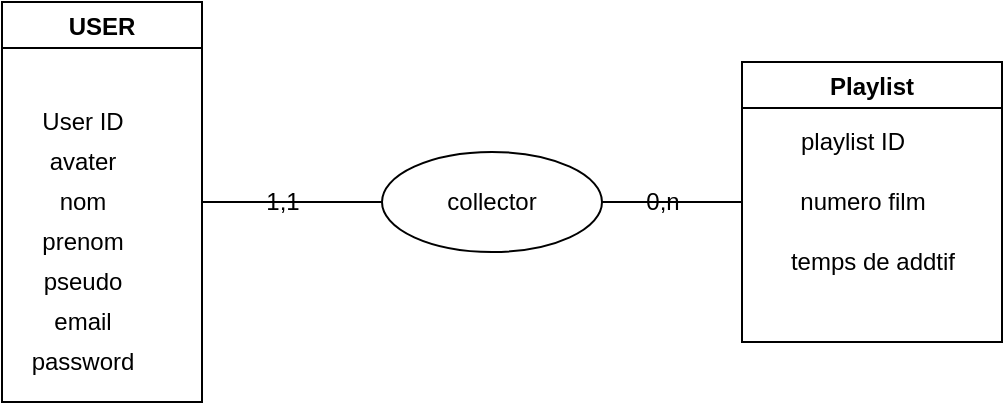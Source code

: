 <mxfile version="15.7.4" type="github">
  <diagram id="igKrxFIecgqECClJfI2o" name="Page-1">
    <mxGraphModel dx="1038" dy="547" grid="1" gridSize="10" guides="1" tooltips="1" connect="1" arrows="1" fold="1" page="1" pageScale="1" pageWidth="827" pageHeight="1169" math="0" shadow="0">
      <root>
        <mxCell id="0" />
        <mxCell id="1" parent="0" />
        <mxCell id="KSL485tz71ZAWiSOoCcB-1" value="USER" style="swimlane;" vertex="1" parent="1">
          <mxGeometry x="80" y="50" width="100" height="200" as="geometry" />
        </mxCell>
        <mxCell id="KSL485tz71ZAWiSOoCcB-2" value="User ID" style="text;html=1;align=center;verticalAlign=middle;resizable=0;points=[];autosize=1;strokeColor=none;fillColor=none;" vertex="1" parent="KSL485tz71ZAWiSOoCcB-1">
          <mxGeometry x="10" y="50" width="60" height="20" as="geometry" />
        </mxCell>
        <mxCell id="KSL485tz71ZAWiSOoCcB-3" value="avater" style="text;html=1;align=center;verticalAlign=middle;resizable=0;points=[];autosize=1;strokeColor=none;fillColor=none;" vertex="1" parent="1">
          <mxGeometry x="95" y="120" width="50" height="20" as="geometry" />
        </mxCell>
        <mxCell id="KSL485tz71ZAWiSOoCcB-4" value="nom" style="text;html=1;align=center;verticalAlign=middle;resizable=0;points=[];autosize=1;strokeColor=none;fillColor=none;" vertex="1" parent="1">
          <mxGeometry x="100" y="140" width="40" height="20" as="geometry" />
        </mxCell>
        <mxCell id="KSL485tz71ZAWiSOoCcB-5" value="prenom" style="text;html=1;align=center;verticalAlign=middle;resizable=0;points=[];autosize=1;strokeColor=none;fillColor=none;" vertex="1" parent="1">
          <mxGeometry x="90" y="160" width="60" height="20" as="geometry" />
        </mxCell>
        <mxCell id="KSL485tz71ZAWiSOoCcB-6" value="pseudo" style="text;html=1;align=center;verticalAlign=middle;resizable=0;points=[];autosize=1;strokeColor=none;fillColor=none;" vertex="1" parent="1">
          <mxGeometry x="95" y="180" width="50" height="20" as="geometry" />
        </mxCell>
        <mxCell id="KSL485tz71ZAWiSOoCcB-7" value="email" style="text;html=1;align=center;verticalAlign=middle;resizable=0;points=[];autosize=1;strokeColor=none;fillColor=none;" vertex="1" parent="1">
          <mxGeometry x="100" y="200" width="40" height="20" as="geometry" />
        </mxCell>
        <mxCell id="KSL485tz71ZAWiSOoCcB-8" value="password" style="text;html=1;align=center;verticalAlign=middle;resizable=0;points=[];autosize=1;strokeColor=none;fillColor=none;" vertex="1" parent="1">
          <mxGeometry x="85" y="220" width="70" height="20" as="geometry" />
        </mxCell>
        <mxCell id="KSL485tz71ZAWiSOoCcB-9" value="" style="endArrow=none;html=1;rounded=0;exitX=1;exitY=0.5;exitDx=0;exitDy=0;entryX=0;entryY=0.5;entryDx=0;entryDy=0;" edge="1" parent="1" source="KSL485tz71ZAWiSOoCcB-1" target="KSL485tz71ZAWiSOoCcB-10">
          <mxGeometry width="50" height="50" relative="1" as="geometry">
            <mxPoint x="390" y="200" as="sourcePoint" />
            <mxPoint x="260" y="150" as="targetPoint" />
          </mxGeometry>
        </mxCell>
        <mxCell id="KSL485tz71ZAWiSOoCcB-10" value="collector" style="ellipse;whiteSpace=wrap;html=1;" vertex="1" parent="1">
          <mxGeometry x="270" y="125" width="110" height="50" as="geometry" />
        </mxCell>
        <mxCell id="KSL485tz71ZAWiSOoCcB-11" value="1,1" style="text;html=1;align=center;verticalAlign=middle;resizable=0;points=[];autosize=1;strokeColor=none;fillColor=none;" vertex="1" parent="1">
          <mxGeometry x="205" y="140" width="30" height="20" as="geometry" />
        </mxCell>
        <mxCell id="KSL485tz71ZAWiSOoCcB-12" value="" style="endArrow=none;html=1;rounded=0;exitX=1;exitY=0.5;exitDx=0;exitDy=0;" edge="1" parent="1" source="KSL485tz71ZAWiSOoCcB-10">
          <mxGeometry width="50" height="50" relative="1" as="geometry">
            <mxPoint x="390" y="200" as="sourcePoint" />
            <mxPoint x="450" y="150" as="targetPoint" />
          </mxGeometry>
        </mxCell>
        <mxCell id="KSL485tz71ZAWiSOoCcB-13" value="Playlist" style="swimlane;" vertex="1" parent="1">
          <mxGeometry x="450" y="80" width="130" height="140" as="geometry" />
        </mxCell>
        <mxCell id="KSL485tz71ZAWiSOoCcB-16" value="temps de addtif" style="text;html=1;align=center;verticalAlign=middle;resizable=0;points=[];autosize=1;strokeColor=none;fillColor=none;" vertex="1" parent="KSL485tz71ZAWiSOoCcB-13">
          <mxGeometry x="15" y="90" width="100" height="20" as="geometry" />
        </mxCell>
        <mxCell id="KSL485tz71ZAWiSOoCcB-15" value="numero film" style="text;html=1;align=center;verticalAlign=middle;resizable=0;points=[];autosize=1;strokeColor=none;fillColor=none;" vertex="1" parent="KSL485tz71ZAWiSOoCcB-13">
          <mxGeometry x="20" y="60" width="80" height="20" as="geometry" />
        </mxCell>
        <mxCell id="KSL485tz71ZAWiSOoCcB-14" value="playlist ID" style="text;html=1;align=center;verticalAlign=middle;resizable=0;points=[];autosize=1;strokeColor=none;fillColor=none;" vertex="1" parent="KSL485tz71ZAWiSOoCcB-13">
          <mxGeometry x="20" y="30" width="70" height="20" as="geometry" />
        </mxCell>
        <mxCell id="KSL485tz71ZAWiSOoCcB-17" value="0,n" style="text;html=1;align=center;verticalAlign=middle;resizable=0;points=[];autosize=1;strokeColor=none;fillColor=none;" vertex="1" parent="1">
          <mxGeometry x="395" y="140" width="30" height="20" as="geometry" />
        </mxCell>
      </root>
    </mxGraphModel>
  </diagram>
</mxfile>
